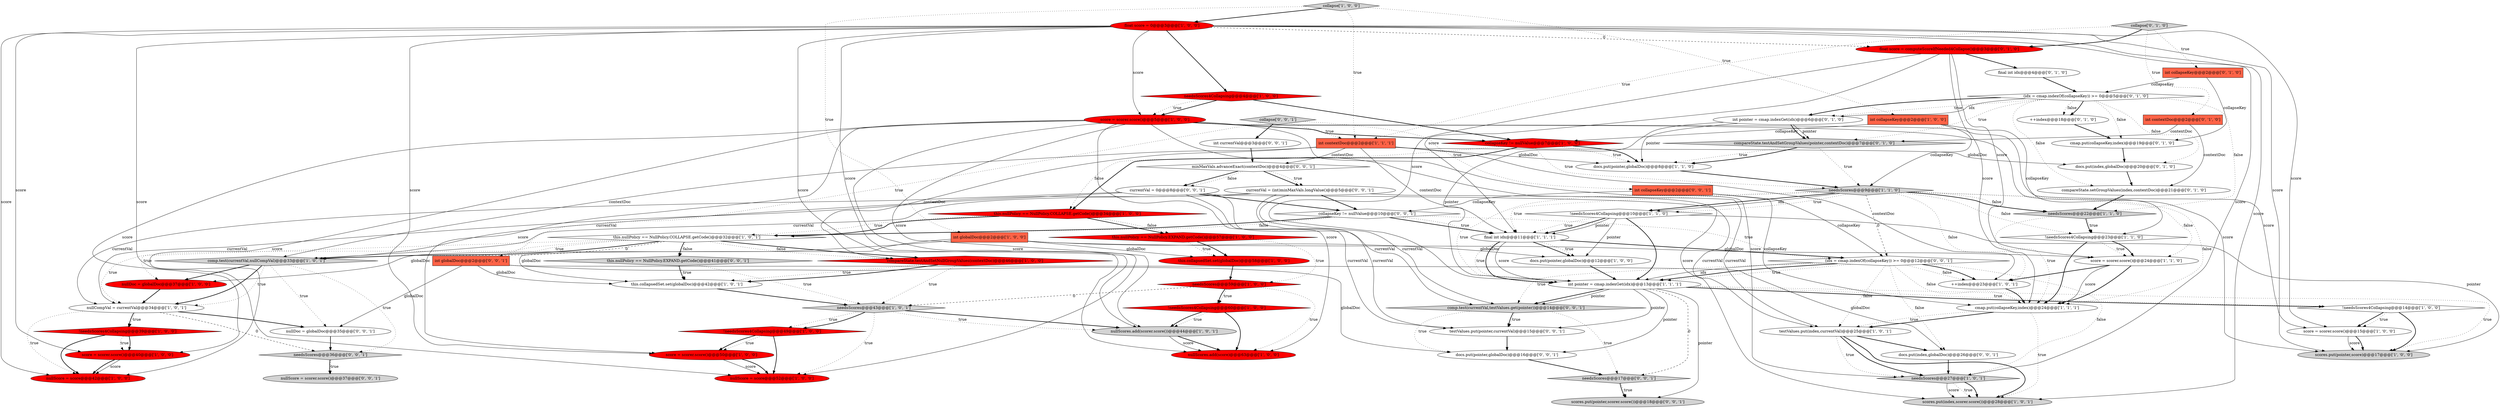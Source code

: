 digraph {
26 [style = filled, label = "int contextDoc@@@2@@@['1', '1', '1']", fillcolor = tomato, shape = box image = "AAA0AAABBB1BBB"];
57 [style = filled, label = "int collapseKey@@@2@@@['0', '0', '1']", fillcolor = tomato, shape = box image = "AAA0AAABBB3BBB"];
5 [style = filled, label = "score = scorer.score()@@@24@@@['1', '1', '0']", fillcolor = white, shape = ellipse image = "AAA0AAABBB1BBB"];
59 [style = filled, label = "needsScores@@@36@@@['0', '0', '1']", fillcolor = lightgray, shape = diamond image = "AAA0AAABBB3BBB"];
6 [style = filled, label = "score = scorer.score()@@@15@@@['1', '0', '0']", fillcolor = white, shape = ellipse image = "AAA0AAABBB1BBB"];
35 [style = filled, label = "collapseKey != nullValue@@@7@@@['1', '0', '0']", fillcolor = red, shape = diamond image = "AAA1AAABBB1BBB"];
45 [style = filled, label = "final int idx@@@4@@@['0', '1', '0']", fillcolor = white, shape = ellipse image = "AAA0AAABBB2BBB"];
64 [style = filled, label = "int currentVal@@@3@@@['0', '0', '1']", fillcolor = white, shape = ellipse image = "AAA0AAABBB3BBB"];
17 [style = filled, label = "this.nullPolicy == NullPolicy.COLLAPSE.getCode()@@@34@@@['1', '0', '0']", fillcolor = red, shape = diamond image = "AAA1AAABBB1BBB"];
18 [style = filled, label = "this.nullPolicy == NullPolicy.COLLAPSE.getCode()@@@32@@@['1', '0', '1']", fillcolor = white, shape = diamond image = "AAA0AAABBB1BBB"];
58 [style = filled, label = "docs.put(index,globalDoc)@@@26@@@['0', '0', '1']", fillcolor = white, shape = ellipse image = "AAA0AAABBB3BBB"];
1 [style = filled, label = "needsScores@@@59@@@['1', '0', '0']", fillcolor = red, shape = diamond image = "AAA1AAABBB1BBB"];
39 [style = filled, label = "!needsScores4Collapsing@@@14@@@['1', '0', '0']", fillcolor = white, shape = diamond image = "AAA0AAABBB1BBB"];
43 [style = filled, label = "++index@@@23@@@['1', '0', '1']", fillcolor = white, shape = ellipse image = "AAA0AAABBB1BBB"];
3 [style = filled, label = "nullScore = score@@@42@@@['1', '0', '0']", fillcolor = red, shape = ellipse image = "AAA1AAABBB1BBB"];
32 [style = filled, label = "nullDoc = globalDoc@@@37@@@['1', '0', '0']", fillcolor = red, shape = ellipse image = "AAA1AAABBB1BBB"];
30 [style = filled, label = "needsScores@@@27@@@['1', '0', '1']", fillcolor = lightgray, shape = diamond image = "AAA0AAABBB1BBB"];
73 [style = filled, label = "testValues.put(pointer,currentVal)@@@15@@@['0', '0', '1']", fillcolor = white, shape = ellipse image = "AAA0AAABBB3BBB"];
52 [style = filled, label = "int collapseKey@@@2@@@['0', '1', '0']", fillcolor = tomato, shape = box image = "AAA0AAABBB2BBB"];
29 [style = filled, label = "!needsScores4Collapsing@@@39@@@['1', '0', '0']", fillcolor = red, shape = diamond image = "AAA1AAABBB1BBB"];
2 [style = filled, label = "float score = 0@@@3@@@['1', '0', '0']", fillcolor = red, shape = ellipse image = "AAA1AAABBB1BBB"];
28 [style = filled, label = "comp.test(currentVal,nullCompVal)@@@33@@@['1', '0', '1']", fillcolor = lightgray, shape = diamond image = "AAA0AAABBB1BBB"];
71 [style = filled, label = "nullDoc = globalDoc@@@35@@@['0', '0', '1']", fillcolor = white, shape = ellipse image = "AAA0AAABBB3BBB"];
19 [style = filled, label = "testValues.put(index,currentVal)@@@25@@@['1', '0', '1']", fillcolor = white, shape = ellipse image = "AAA0AAABBB1BBB"];
72 [style = filled, label = "collapseKey != nullValue@@@10@@@['0', '0', '1']", fillcolor = white, shape = diamond image = "AAA0AAABBB3BBB"];
74 [style = filled, label = "(idx = cmap.indexOf(collapseKey)) >= 0@@@12@@@['0', '0', '1']", fillcolor = white, shape = diamond image = "AAA0AAABBB3BBB"];
38 [style = filled, label = "collapse['1', '0', '0']", fillcolor = lightgray, shape = diamond image = "AAA0AAABBB1BBB"];
46 [style = filled, label = "compareState.testAndSetGroupValues(pointer,contextDoc)@@@7@@@['0', '1', '0']", fillcolor = lightgray, shape = diamond image = "AAA0AAABBB2BBB"];
61 [style = filled, label = "comp.test(currentVal,testValues.get(pointer))@@@14@@@['0', '0', '1']", fillcolor = lightgray, shape = diamond image = "AAA0AAABBB3BBB"];
36 [style = filled, label = "!needsScores4Collapsing@@@10@@@['1', '1', '0']", fillcolor = white, shape = diamond image = "AAA0AAABBB1BBB"];
44 [style = filled, label = "score = scorer.score()@@@50@@@['1', '0', '0']", fillcolor = red, shape = ellipse image = "AAA1AAABBB1BBB"];
40 [style = filled, label = "cmap.put(collapseKey,index)@@@24@@@['1', '1', '1']", fillcolor = white, shape = ellipse image = "AAA0AAABBB1BBB"];
51 [style = filled, label = "docs.put(index,globalDoc)@@@20@@@['0', '1', '0']", fillcolor = white, shape = ellipse image = "AAA0AAABBB2BBB"];
42 [style = filled, label = "needsScores@@@22@@@['1', '1', '0']", fillcolor = lightgray, shape = diamond image = "AAA0AAABBB1BBB"];
68 [style = filled, label = "nullScore = scorer.score()@@@37@@@['0', '0', '1']", fillcolor = lightgray, shape = ellipse image = "AAA0AAABBB3BBB"];
23 [style = filled, label = "nullCompVal = currentVal@@@34@@@['1', '0', '1']", fillcolor = white, shape = ellipse image = "AAA0AAABBB1BBB"];
16 [style = filled, label = "!needsScores4Collapsing@@@60@@@['1', '0', '0']", fillcolor = red, shape = diamond image = "AAA1AAABBB1BBB"];
37 [style = filled, label = "this.nullPolicy == NullPolicy.EXPAND.getCode()@@@57@@@['1', '0', '0']", fillcolor = red, shape = diamond image = "AAA1AAABBB1BBB"];
47 [style = filled, label = "compareState.setGroupValues(index,contextDoc)@@@21@@@['0', '1', '0']", fillcolor = white, shape = ellipse image = "AAA0AAABBB2BBB"];
53 [style = filled, label = "int contextDoc@@@2@@@['0', '1', '0']", fillcolor = tomato, shape = box image = "AAA0AAABBB2BBB"];
33 [style = filled, label = "scores.put(pointer,score)@@@17@@@['1', '0', '0']", fillcolor = lightgray, shape = ellipse image = "AAA0AAABBB1BBB"];
4 [style = filled, label = "!needsScores4Collapsing@@@49@@@['1', '0', '0']", fillcolor = red, shape = diamond image = "AAA1AAABBB1BBB"];
48 [style = filled, label = "collapse['0', '1', '0']", fillcolor = lightgray, shape = diamond image = "AAA0AAABBB2BBB"];
54 [style = filled, label = "int pointer = cmap.indexGet(idx)@@@6@@@['0', '1', '0']", fillcolor = white, shape = ellipse image = "AAA0AAABBB2BBB"];
56 [style = filled, label = "++index@@@18@@@['0', '1', '0']", fillcolor = white, shape = ellipse image = "AAA0AAABBB2BBB"];
66 [style = filled, label = "needsScores@@@17@@@['0', '0', '1']", fillcolor = lightgray, shape = diamond image = "AAA0AAABBB3BBB"];
15 [style = filled, label = "scores.put(index,scorer.score())@@@28@@@['1', '0', '1']", fillcolor = lightgray, shape = ellipse image = "AAA0AAABBB1BBB"];
11 [style = filled, label = "compareState.testAndSetNullGroupValues(contextDoc)@@@46@@@['1', '0', '0']", fillcolor = red, shape = diamond image = "AAA1AAABBB1BBB"];
22 [style = filled, label = "nullScores.add(scorer.score())@@@44@@@['1', '0', '1']", fillcolor = lightgray, shape = ellipse image = "AAA0AAABBB1BBB"];
10 [style = filled, label = "needsScores4Collapsing@@@4@@@['1', '0', '0']", fillcolor = red, shape = diamond image = "AAA1AAABBB1BBB"];
70 [style = filled, label = "docs.put(pointer,globalDoc)@@@16@@@['0', '0', '1']", fillcolor = white, shape = ellipse image = "AAA0AAABBB3BBB"];
75 [style = filled, label = "collapse['0', '0', '1']", fillcolor = lightgray, shape = diamond image = "AAA0AAABBB3BBB"];
7 [style = filled, label = "this.collapsedSet.set(globalDoc)@@@42@@@['1', '0', '1']", fillcolor = white, shape = ellipse image = "AAA0AAABBB1BBB"];
14 [style = filled, label = "final int idx@@@11@@@['1', '1', '1']", fillcolor = white, shape = ellipse image = "AAA0AAABBB1BBB"];
49 [style = filled, label = "cmap.put(collapseKey,index)@@@19@@@['0', '1', '0']", fillcolor = white, shape = ellipse image = "AAA0AAABBB2BBB"];
12 [style = filled, label = "docs.put(pointer,globalDoc)@@@8@@@['1', '1', '0']", fillcolor = white, shape = ellipse image = "AAA0AAABBB1BBB"];
20 [style = filled, label = "int pointer = cmap.indexGet(idx)@@@13@@@['1', '1', '1']", fillcolor = white, shape = ellipse image = "AAA0AAABBB1BBB"];
8 [style = filled, label = "needsScores@@@9@@@['1', '1', '0']", fillcolor = lightgray, shape = diamond image = "AAA0AAABBB1BBB"];
21 [style = filled, label = "!needsScores4Collapsing@@@23@@@['1', '1', '0']", fillcolor = white, shape = diamond image = "AAA0AAABBB1BBB"];
0 [style = filled, label = "needsScores@@@43@@@['1', '0', '1']", fillcolor = lightgray, shape = diamond image = "AAA0AAABBB1BBB"];
31 [style = filled, label = "this.collapsedSet.set(globalDoc)@@@58@@@['1', '0', '0']", fillcolor = red, shape = ellipse image = "AAA1AAABBB1BBB"];
50 [style = filled, label = "(idx = cmap.indexOf(collapseKey)) >= 0@@@5@@@['0', '1', '0']", fillcolor = white, shape = diamond image = "AAA0AAABBB2BBB"];
60 [style = filled, label = "currentVal = (int)minMaxVals.longValue()@@@5@@@['0', '0', '1']", fillcolor = white, shape = ellipse image = "AAA0AAABBB3BBB"];
63 [style = filled, label = "int globalDoc@@@2@@@['0', '0', '1']", fillcolor = tomato, shape = box image = "AAA0AAABBB3BBB"];
25 [style = filled, label = "int collapseKey@@@2@@@['1', '0', '0']", fillcolor = tomato, shape = box image = "AAA0AAABBB1BBB"];
65 [style = filled, label = "minMaxVals.advanceExact(contextDoc)@@@4@@@['0', '0', '1']", fillcolor = white, shape = diamond image = "AAA0AAABBB3BBB"];
62 [style = filled, label = "this.nullPolicy == NullPolicy.EXPAND.getCode()@@@41@@@['0', '0', '1']", fillcolor = lightgray, shape = diamond image = "AAA0AAABBB3BBB"];
67 [style = filled, label = "currentVal = 0@@@8@@@['0', '0', '1']", fillcolor = white, shape = ellipse image = "AAA0AAABBB3BBB"];
55 [style = filled, label = "float score = computeScoreIfNeeded4Collapse()@@@3@@@['0', '1', '0']", fillcolor = red, shape = ellipse image = "AAA1AAABBB2BBB"];
69 [style = filled, label = "scores.put(pointer,scorer.score())@@@18@@@['0', '0', '1']", fillcolor = lightgray, shape = ellipse image = "AAA0AAABBB3BBB"];
34 [style = filled, label = "score = scorer.score()@@@40@@@['1', '0', '0']", fillcolor = red, shape = ellipse image = "AAA1AAABBB1BBB"];
27 [style = filled, label = "score = scorer.score()@@@5@@@['1', '0', '0']", fillcolor = red, shape = ellipse image = "AAA1AAABBB1BBB"];
24 [style = filled, label = "docs.put(pointer,globalDoc)@@@12@@@['1', '0', '0']", fillcolor = white, shape = ellipse image = "AAA0AAABBB1BBB"];
13 [style = filled, label = "nullScore = score@@@52@@@['1', '0', '0']", fillcolor = red, shape = ellipse image = "AAA1AAABBB1BBB"];
41 [style = filled, label = "nullScores.add(score)@@@63@@@['1', '0', '0']", fillcolor = red, shape = ellipse image = "AAA1AAABBB1BBB"];
9 [style = filled, label = "int globalDoc@@@2@@@['1', '0', '0']", fillcolor = tomato, shape = box image = "AAA0AAABBB1BBB"];
27->3 [style = solid, label="score"];
14->24 [style = bold, label=""];
65->60 [style = bold, label=""];
74->20 [style = dotted, label="true"];
60->28 [style = solid, label="currentVal"];
70->66 [style = bold, label=""];
65->67 [style = bold, label=""];
32->23 [style = bold, label=""];
26->43 [style = solid, label="contextDoc"];
74->58 [style = dotted, label="false"];
58->30 [style = bold, label=""];
6->33 [style = solid, label="score"];
48->53 [style = dotted, label="true"];
4->44 [style = dotted, label="true"];
50->56 [style = dotted, label="false"];
10->35 [style = bold, label=""];
50->56 [style = bold, label=""];
39->6 [style = bold, label=""];
49->51 [style = bold, label=""];
52->50 [style = solid, label="collapseKey"];
46->12 [style = dotted, label="true"];
37->1 [style = dotted, label="true"];
63->71 [style = solid, label="globalDoc"];
31->1 [style = bold, label=""];
53->46 [style = solid, label="contextDoc"];
29->34 [style = bold, label=""];
35->12 [style = dotted, label="true"];
35->8 [style = dotted, label="true"];
61->70 [style = dotted, label="true"];
5->40 [style = solid, label="score"];
25->21 [style = solid, label="collapseKey"];
4->44 [style = bold, label=""];
55->5 [style = solid, label="score"];
36->20 [style = bold, label=""];
2->6 [style = solid, label="score"];
16->41 [style = bold, label=""];
37->31 [style = dotted, label="true"];
23->29 [style = bold, label=""];
43->40 [style = bold, label=""];
54->46 [style = solid, label="pointer"];
8->36 [style = bold, label=""];
48->26 [style = dotted, label="true"];
9->5 [style = solid, label="globalDoc"];
63->7 [style = solid, label="globalDoc"];
37->31 [style = bold, label=""];
38->9 [style = dotted, label="true"];
62->7 [style = bold, label=""];
28->59 [style = dotted, label="true"];
11->0 [style = dotted, label="true"];
51->47 [style = bold, label=""];
2->34 [style = solid, label="score"];
2->30 [style = solid, label="score"];
53->47 [style = solid, label="contextDoc"];
67->61 [style = solid, label="currentVal"];
8->74 [style = dashed, label="0"];
8->36 [style = solid, label="idx"];
62->0 [style = dotted, label="true"];
55->40 [style = solid, label="score"];
8->21 [style = dotted, label="false"];
8->20 [style = dotted, label="true"];
42->21 [style = bold, label=""];
19->15 [style = bold, label=""];
23->29 [style = dotted, label="true"];
50->54 [style = bold, label=""];
72->18 [style = bold, label=""];
35->12 [style = bold, label=""];
36->14 [style = dotted, label="true"];
57->74 [style = solid, label="collapseKey"];
14->20 [style = bold, label=""];
20->61 [style = bold, label=""];
21->5 [style = dotted, label="true"];
52->49 [style = solid, label="collapseKey"];
18->23 [style = dotted, label="true"];
11->7 [style = dotted, label="true"];
65->60 [style = dotted, label="true"];
61->73 [style = dotted, label="true"];
25->8 [style = solid, label="collapseKey"];
14->24 [style = dotted, label="true"];
54->46 [style = bold, label=""];
72->14 [style = bold, label=""];
18->11 [style = bold, label=""];
22->41 [style = bold, label=""];
50->47 [style = dotted, label="false"];
7->0 [style = bold, label=""];
18->62 [style = dotted, label="false"];
25->35 [style = solid, label="collapseKey"];
66->69 [style = dotted, label="true"];
23->59 [style = dashed, label="0"];
26->65 [style = solid, label="contextDoc"];
17->37 [style = bold, label=""];
36->14 [style = bold, label=""];
75->64 [style = bold, label=""];
74->61 [style = dotted, label="true"];
74->40 [style = dotted, label="false"];
18->28 [style = bold, label=""];
74->43 [style = bold, label=""];
1->41 [style = dotted, label="true"];
74->19 [style = dotted, label="false"];
62->7 [style = dotted, label="true"];
38->2 [style = bold, label=""];
66->69 [style = bold, label=""];
24->20 [style = bold, label=""];
59->68 [style = bold, label=""];
44->13 [style = solid, label="score"];
61->66 [style = dotted, label="true"];
1->16 [style = bold, label=""];
48->55 [style = bold, label=""];
8->14 [style = dotted, label="true"];
65->67 [style = dotted, label="false"];
2->44 [style = solid, label="score"];
35->17 [style = bold, label=""];
23->3 [style = dotted, label="true"];
20->39 [style = bold, label=""];
9->24 [style = solid, label="globalDoc"];
34->3 [style = solid, label="score"];
28->23 [style = dotted, label="true"];
50->49 [style = dotted, label="false"];
40->15 [style = dotted, label="true"];
36->14 [style = solid, label="pointer"];
20->69 [style = solid, label="pointer"];
60->23 [style = solid, label="currentVal"];
36->33 [style = solid, label="pointer"];
30->15 [style = bold, label=""];
57->40 [style = solid, label="collapseKey"];
27->30 [style = solid, label="score"];
20->61 [style = solid, label="pointer"];
2->22 [style = solid, label="score"];
26->14 [style = solid, label="contextDoc"];
63->58 [style = solid, label="globalDoc"];
48->52 [style = dotted, label="true"];
63->70 [style = solid, label="globalDoc"];
47->42 [style = bold, label=""];
17->18 [style = dotted, label="true"];
72->14 [style = dotted, label="true"];
29->34 [style = dotted, label="true"];
50->54 [style = dotted, label="true"];
50->42 [style = dotted, label="false"];
4->13 [style = bold, label=""];
0->4 [style = dotted, label="true"];
74->20 [style = solid, label="idx"];
72->74 [style = dotted, label="true"];
40->19 [style = bold, label=""];
27->41 [style = solid, label="score"];
60->19 [style = solid, label="currentVal"];
38->25 [style = dotted, label="true"];
30->15 [style = solid, label="score"];
46->8 [style = dotted, label="true"];
67->23 [style = solid, label="currentVal"];
73->70 [style = bold, label=""];
55->14 [style = solid, label="score"];
2->10 [style = bold, label=""];
20->39 [style = dotted, label="true"];
20->73 [style = solid, label="pointer"];
67->72 [style = bold, label=""];
19->30 [style = dotted, label="true"];
42->40 [style = dotted, label="true"];
2->55 [style = dashed, label="0"];
27->35 [style = bold, label=""];
39->33 [style = bold, label=""];
2->15 [style = solid, label="score"];
28->32 [style = bold, label=""];
27->13 [style = solid, label="score"];
67->19 [style = solid, label="currentVal"];
21->5 [style = bold, label=""];
55->45 [style = bold, label=""];
74->30 [style = dotted, label="false"];
50->46 [style = dotted, label="true"];
23->71 [style = bold, label=""];
75->57 [style = dotted, label="true"];
20->33 [style = dotted, label="true"];
60->72 [style = bold, label=""];
35->17 [style = dotted, label="false"];
28->23 [style = bold, label=""];
12->8 [style = bold, label=""];
6->33 [style = bold, label=""];
71->59 [style = bold, label=""];
2->27 [style = solid, label="score"];
64->65 [style = bold, label=""];
54->20 [style = solid, label="pointer"];
26->28 [style = solid, label="contextDoc"];
74->43 [style = dotted, label="false"];
27->44 [style = solid, label="score"];
18->28 [style = dashed, label="0"];
8->5 [style = dotted, label="false"];
1->16 [style = dotted, label="true"];
8->36 [style = dotted, label="true"];
5->40 [style = bold, label=""];
75->26 [style = dotted, label="true"];
8->42 [style = dotted, label="false"];
2->13 [style = solid, label="score"];
27->33 [style = solid, label="score"];
36->24 [style = solid, label="pointer"];
54->12 [style = solid, label="pointer"];
40->19 [style = dotted, label="true"];
9->31 [style = solid, label="globalDoc"];
17->37 [style = dotted, label="false"];
60->73 [style = solid, label="currentVal"];
72->18 [style = dotted, label="false"];
28->71 [style = dotted, label="true"];
8->40 [style = dotted, label="false"];
67->28 [style = solid, label="currentVal"];
39->6 [style = dotted, label="true"];
27->22 [style = solid, label="score"];
26->51 [style = solid, label="globalDoc"];
56->49 [style = bold, label=""];
0->13 [style = dotted, label="true"];
46->12 [style = bold, label=""];
18->11 [style = dotted, label="false"];
67->73 [style = solid, label="currentVal"];
2->33 [style = solid, label="score"];
10->27 [style = bold, label=""];
59->68 [style = dotted, label="true"];
29->3 [style = bold, label=""];
57->72 [style = solid, label="collapseKey"];
20->66 [style = dashed, label="0"];
20->70 [style = solid, label="pointer"];
60->61 [style = solid, label="currentVal"];
50->54 [style = solid, label="idx"];
74->20 [style = bold, label=""];
9->32 [style = solid, label="globalDoc"];
16->22 [style = dotted, label="true"];
16->22 [style = bold, label=""];
18->32 [style = dotted, label="true"];
26->11 [style = solid, label="contextDoc"];
27->15 [style = solid, label="score"];
8->43 [style = dotted, label="false"];
0->22 [style = dotted, label="true"];
5->43 [style = bold, label=""];
19->58 [style = bold, label=""];
14->20 [style = dotted, label="true"];
38->26 [style = dotted, label="true"];
14->74 [style = bold, label=""];
26->12 [style = solid, label="globalDoc"];
18->62 [style = bold, label=""];
14->20 [style = solid, label="score"];
8->42 [style = bold, label=""];
27->34 [style = solid, label="score"];
22->41 [style = solid, label="score"];
55->20 [style = solid, label="score"];
34->3 [style = bold, label=""];
0->4 [style = bold, label=""];
45->50 [style = bold, label=""];
18->28 [style = dotted, label="true"];
0->22 [style = bold, label=""];
11->7 [style = bold, label=""];
50->51 [style = dotted, label="false"];
2->41 [style = solid, label="score"];
61->73 [style = bold, label=""];
2->3 [style = solid, label="score"];
21->40 [style = bold, label=""];
44->13 [style = bold, label=""];
10->27 [style = dotted, label="true"];
9->7 [style = solid, label="globalDoc"];
27->6 [style = solid, label="score"];
30->15 [style = dotted, label="true"];
42->21 [style = dotted, label="true"];
75->63 [style = dotted, label="true"];
17->18 [style = bold, label=""];
1->0 [style = dashed, label="0"];
19->30 [style = bold, label=""];
}
